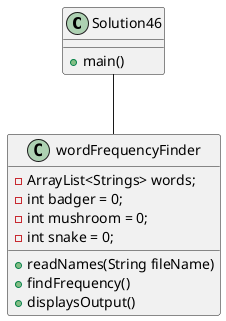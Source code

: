 @startuml
'https://plantuml.com/sequence-diagram
class Solution46{
	+main()
	'wordFrequencyFinder wF = new wordFrequencyFinder()
	'wF.readInput("input.txt")
	'wF.findFrequency
	'wF.displaysOutput
}

class wordFrequencyFinder {
	-ArrayList<Strings> words;
	-int badger = 0;
	-int mushroom = 0;
    -int snake = 0;
	+readNames(String fileName)
	+findFrequency()
	+displaysOutput()
}

Solution46 -- wordFrequencyFinder

@enduml